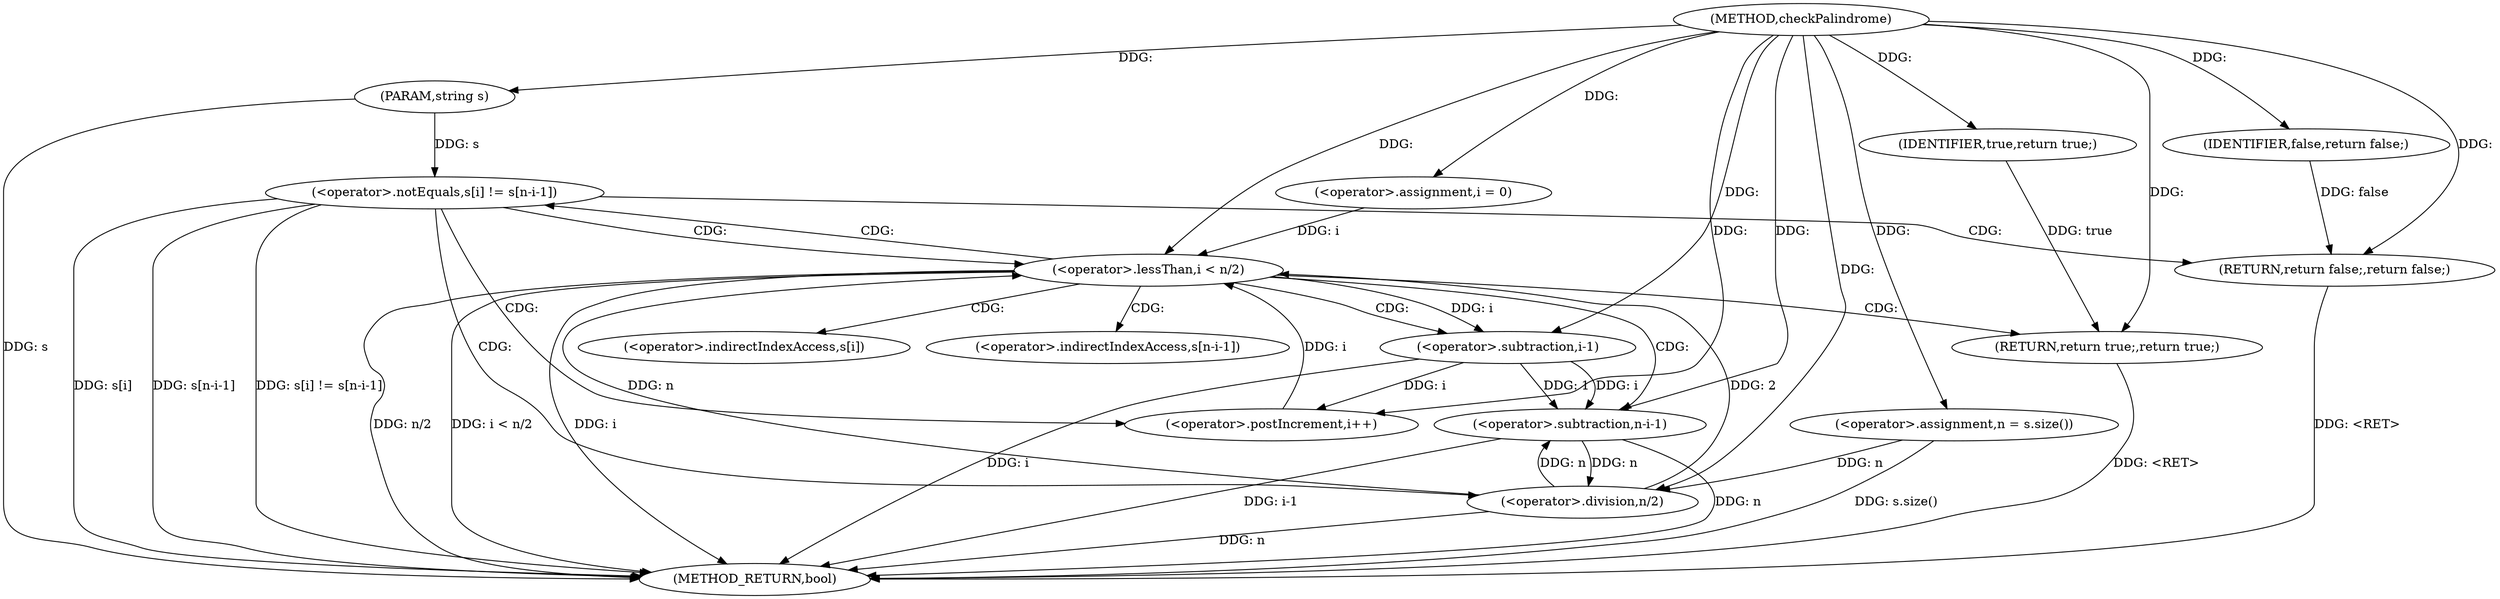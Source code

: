 digraph "checkPalindrome" {  
"1000200" [label = "(METHOD,checkPalindrome)" ]
"1000236" [label = "(METHOD_RETURN,bool)" ]
"1000201" [label = "(PARAM,string s)" ]
"1000204" [label = "(<operator>.assignment,n = s.size())" ]
"1000234" [label = "(RETURN,return true;,return true;)" ]
"1000209" [label = "(<operator>.assignment,i = 0)" ]
"1000212" [label = "(<operator>.lessThan,i < n/2)" ]
"1000217" [label = "(<operator>.postIncrement,i++)" ]
"1000235" [label = "(IDENTIFIER,true,return true;)" ]
"1000214" [label = "(<operator>.division,n/2)" ]
"1000221" [label = "(<operator>.notEquals,s[i] != s[n-i-1])" ]
"1000232" [label = "(RETURN,return false;,return false;)" ]
"1000233" [label = "(IDENTIFIER,false,return false;)" ]
"1000227" [label = "(<operator>.subtraction,n-i-1)" ]
"1000229" [label = "(<operator>.subtraction,i-1)" ]
"1000222" [label = "(<operator>.indirectIndexAccess,s[i])" ]
"1000225" [label = "(<operator>.indirectIndexAccess,s[n-i-1])" ]
  "1000201" -> "1000236"  [ label = "DDG: s"] 
  "1000204" -> "1000236"  [ label = "DDG: s.size()"] 
  "1000212" -> "1000236"  [ label = "DDG: i"] 
  "1000214" -> "1000236"  [ label = "DDG: n"] 
  "1000212" -> "1000236"  [ label = "DDG: n/2"] 
  "1000212" -> "1000236"  [ label = "DDG: i < n/2"] 
  "1000221" -> "1000236"  [ label = "DDG: s[i]"] 
  "1000227" -> "1000236"  [ label = "DDG: n"] 
  "1000229" -> "1000236"  [ label = "DDG: i"] 
  "1000227" -> "1000236"  [ label = "DDG: i-1"] 
  "1000221" -> "1000236"  [ label = "DDG: s[n-i-1]"] 
  "1000221" -> "1000236"  [ label = "DDG: s[i] != s[n-i-1]"] 
  "1000232" -> "1000236"  [ label = "DDG: <RET>"] 
  "1000234" -> "1000236"  [ label = "DDG: <RET>"] 
  "1000200" -> "1000201"  [ label = "DDG: "] 
  "1000200" -> "1000204"  [ label = "DDG: "] 
  "1000235" -> "1000234"  [ label = "DDG: true"] 
  "1000200" -> "1000234"  [ label = "DDG: "] 
  "1000200" -> "1000209"  [ label = "DDG: "] 
  "1000200" -> "1000235"  [ label = "DDG: "] 
  "1000209" -> "1000212"  [ label = "DDG: i"] 
  "1000217" -> "1000212"  [ label = "DDG: i"] 
  "1000200" -> "1000212"  [ label = "DDG: "] 
  "1000214" -> "1000212"  [ label = "DDG: n"] 
  "1000214" -> "1000212"  [ label = "DDG: 2"] 
  "1000229" -> "1000217"  [ label = "DDG: i"] 
  "1000200" -> "1000217"  [ label = "DDG: "] 
  "1000204" -> "1000214"  [ label = "DDG: n"] 
  "1000227" -> "1000214"  [ label = "DDG: n"] 
  "1000200" -> "1000214"  [ label = "DDG: "] 
  "1000233" -> "1000232"  [ label = "DDG: false"] 
  "1000200" -> "1000232"  [ label = "DDG: "] 
  "1000201" -> "1000221"  [ label = "DDG: s"] 
  "1000200" -> "1000233"  [ label = "DDG: "] 
  "1000214" -> "1000227"  [ label = "DDG: n"] 
  "1000200" -> "1000227"  [ label = "DDG: "] 
  "1000229" -> "1000227"  [ label = "DDG: 1"] 
  "1000229" -> "1000227"  [ label = "DDG: i"] 
  "1000212" -> "1000229"  [ label = "DDG: i"] 
  "1000200" -> "1000229"  [ label = "DDG: "] 
  "1000212" -> "1000234"  [ label = "CDG: "] 
  "1000212" -> "1000225"  [ label = "CDG: "] 
  "1000212" -> "1000227"  [ label = "CDG: "] 
  "1000212" -> "1000229"  [ label = "CDG: "] 
  "1000212" -> "1000222"  [ label = "CDG: "] 
  "1000212" -> "1000221"  [ label = "CDG: "] 
  "1000221" -> "1000217"  [ label = "CDG: "] 
  "1000221" -> "1000214"  [ label = "CDG: "] 
  "1000221" -> "1000212"  [ label = "CDG: "] 
  "1000221" -> "1000232"  [ label = "CDG: "] 
}
